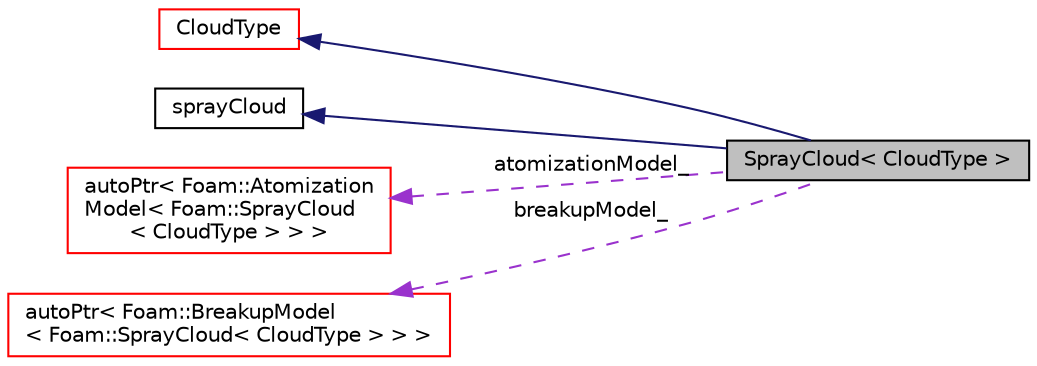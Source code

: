 digraph "SprayCloud&lt; CloudType &gt;"
{
  bgcolor="transparent";
  edge [fontname="Helvetica",fontsize="10",labelfontname="Helvetica",labelfontsize="10"];
  node [fontname="Helvetica",fontsize="10",shape=record];
  rankdir="LR";
  Node1 [label="SprayCloud\< CloudType \>",height=0.2,width=0.4,color="black", fillcolor="grey75", style="filled", fontcolor="black"];
  Node2 -> Node1 [dir="back",color="midnightblue",fontsize="10",style="solid",fontname="Helvetica"];
  Node2 [label="CloudType",height=0.2,width=0.4,color="red",URL="$a00591.html",tooltip="Templated base class for dsmc cloud. "];
  Node3 -> Node1 [dir="back",color="midnightblue",fontsize="10",style="solid",fontname="Helvetica"];
  Node3 [label="sprayCloud",height=0.2,width=0.4,color="black",URL="$a02498.html",tooltip="Virtual abstract base class for templated SprayCloud. "];
  Node4 -> Node1 [dir="back",color="darkorchid3",fontsize="10",style="dashed",label=" atomizationModel_" ,fontname="Helvetica"];
  Node4 [label="autoPtr\< Foam::Atomization\lModel\< Foam::SprayCloud\l\< CloudType \> \> \>",height=0.2,width=0.4,color="red",URL="$a00085.html"];
  Node5 -> Node1 [dir="back",color="darkorchid3",fontsize="10",style="dashed",label=" breakupModel_" ,fontname="Helvetica"];
  Node5 [label="autoPtr\< Foam::BreakupModel\l\< Foam::SprayCloud\< CloudType \> \> \>",height=0.2,width=0.4,color="red",URL="$a00085.html"];
}
